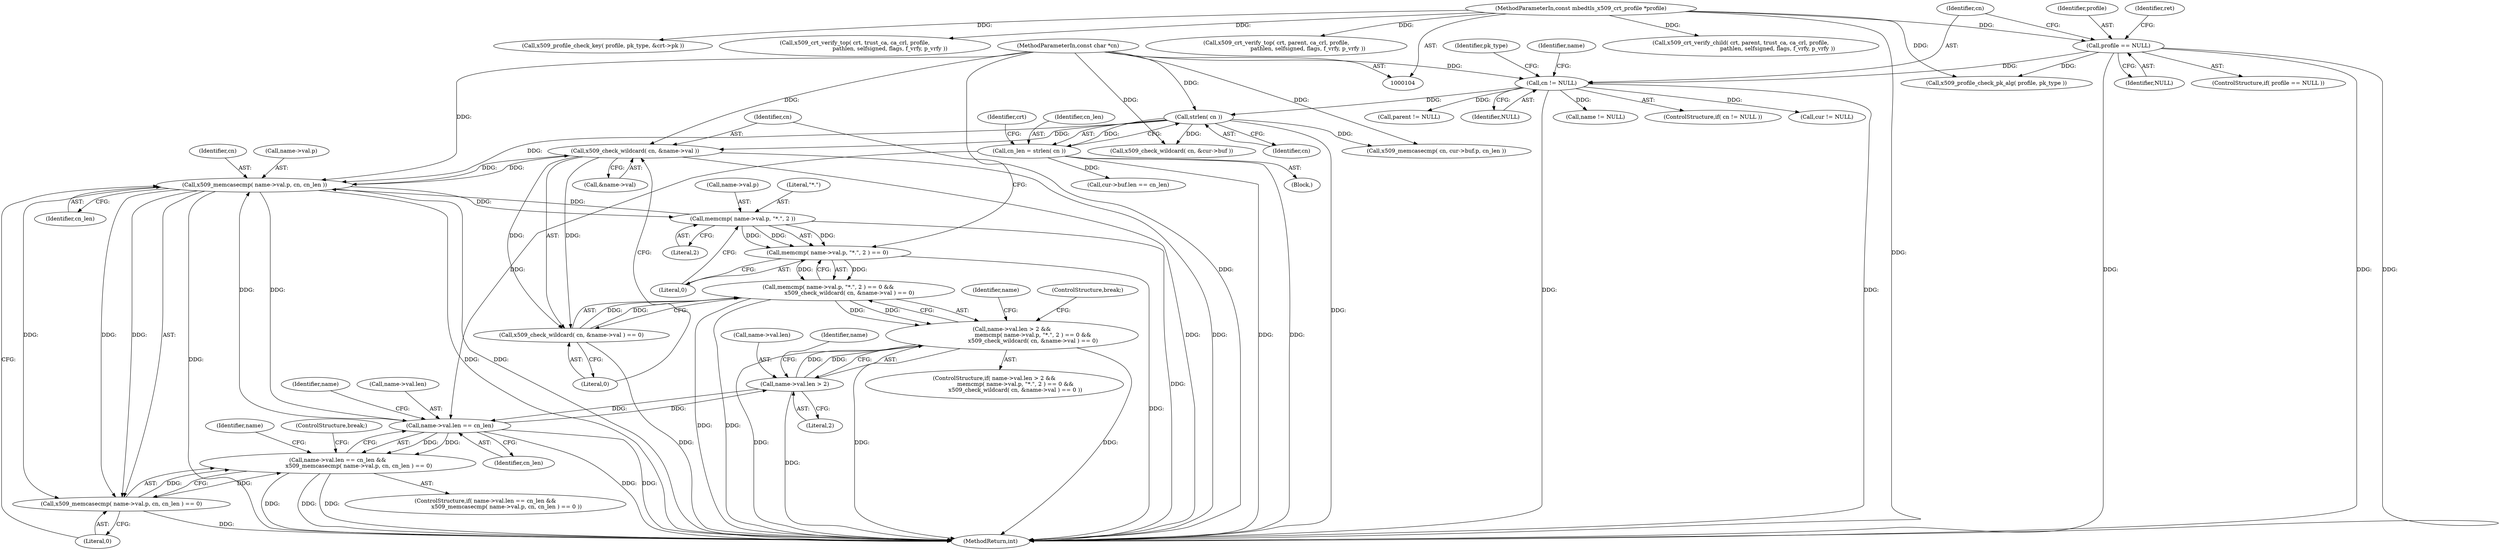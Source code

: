 digraph "0_mbedtls_d15795acd5074e0b44e71f7ede8bdfe1b48591fc@pointer" {
"1000298" [label="(Call,x509_check_wildcard( cn, &name->val ))"];
"1000157" [label="(Call,strlen( cn ))"];
"1000145" [label="(Call,cn != NULL)"];
"1000109" [label="(MethodParameterIn,const char *cn)"];
"1000136" [label="(Call,profile == NULL)"];
"1000108" [label="(MethodParameterIn,const mbedtls_x509_crt_profile *profile)"];
"1000267" [label="(Call,x509_memcasecmp( name->val.p, cn, cn_len ))"];
"1000288" [label="(Call,memcmp( name->val.p, \"*.\", 2 ))"];
"1000298" [label="(Call,x509_check_wildcard( cn, &name->val ))"];
"1000259" [label="(Call,name->val.len == cn_len)"];
"1000279" [label="(Call,name->val.len > 2)"];
"1000155" [label="(Call,cn_len = strlen( cn ))"];
"1000258" [label="(Call,name->val.len == cn_len &&\n                        x509_memcasecmp( name->val.p, cn, cn_len ) == 0)"];
"1000278" [label="(Call,name->val.len > 2 &&\n                        memcmp( name->val.p, \"*.\", 2 ) == 0 &&\n                        x509_check_wildcard( cn, &name->val ) == 0)"];
"1000266" [label="(Call,x509_memcasecmp( name->val.p, cn, cn_len ) == 0)"];
"1000287" [label="(Call,memcmp( name->val.p, \"*.\", 2 ) == 0)"];
"1000286" [label="(Call,memcmp( name->val.p, \"*.\", 2 ) == 0 &&\n                        x509_check_wildcard( cn, &name->val ) == 0)"];
"1000297" [label="(Call,x509_check_wildcard( cn, &name->val ) == 0)"];
"1000258" [label="(Call,name->val.len == cn_len &&\n                        x509_memcasecmp( name->val.p, cn, cn_len ) == 0)"];
"1000282" [label="(Identifier,name)"];
"1000218" [label="(Call,x509_check_wildcard( cn, &cur->buf ))"];
"1000430" [label="(Call,x509_crt_verify_child( crt, parent, trust_ca, ca_crl, profile,\n                                          pathlen, selfsigned, flags, f_vrfy, p_vrfy ))"];
"1000270" [label="(Identifier,name)"];
"1000291" [label="(Identifier,name)"];
"1000148" [label="(Block,)"];
"1000354" [label="(Call,parent != NULL)"];
"1000276" [label="(ControlStructure,break;)"];
"1000267" [label="(Call,x509_memcasecmp( name->val.p, cn, cn_len ))"];
"1000109" [label="(MethodParameterIn,const char *cn)"];
"1000155" [label="(Call,cn_len = strlen( cn ))"];
"1000285" [label="(Literal,2)"];
"1000136" [label="(Call,profile == NULL)"];
"1000273" [label="(Identifier,cn)"];
"1000147" [label="(Identifier,NULL)"];
"1000265" [label="(Identifier,cn_len)"];
"1000187" [label="(Call,x509_memcasecmp( cn, cur->buf.p, cn_len ))"];
"1000260" [label="(Call,name->val.len)"];
"1000138" [label="(Identifier,NULL)"];
"1000145" [label="(Call,cn != NULL)"];
"1000298" [label="(Call,x509_check_wildcard( cn, &name->val ))"];
"1000320" [label="(Identifier,pk_type)"];
"1000279" [label="(Call,name->val.len > 2)"];
"1000338" [label="(Call,x509_profile_check_key( profile, pk_type, &crt->pk ))"];
"1000278" [label="(Call,name->val.len > 2 &&\n                        memcmp( name->val.p, \"*.\", 2 ) == 0 &&\n                        x509_check_wildcard( cn, &name->val ) == 0)"];
"1000179" [label="(Call,cur->buf.len == cn_len)"];
"1000489" [label="(MethodReturn,int)"];
"1000288" [label="(Call,memcmp( name->val.p, \"*.\", 2 ))"];
"1000243" [label="(Call,name != NULL)"];
"1000305" [label="(ControlStructure,break;)"];
"1000450" [label="(Call,x509_crt_verify_top( crt, trust_ca, ca_crl, profile,\n                                        pathlen, selfsigned, flags, f_vrfy, p_vrfy ))"];
"1000144" [label="(ControlStructure,if( cn != NULL ))"];
"1000296" [label="(Literal,0)"];
"1000146" [label="(Identifier,cn)"];
"1000304" [label="(Literal,0)"];
"1000328" [label="(Call,x509_profile_check_pk_alg( profile, pk_type ))"];
"1000135" [label="(ControlStructure,if( profile == NULL ))"];
"1000268" [label="(Call,name->val.p)"];
"1000275" [label="(Literal,0)"];
"1000289" [label="(Call,name->val.p)"];
"1000156" [label="(Identifier,cn_len)"];
"1000307" [label="(Identifier,name)"];
"1000286" [label="(Call,memcmp( name->val.p, \"*.\", 2 ) == 0 &&\n                        x509_check_wildcard( cn, &name->val ) == 0)"];
"1000257" [label="(ControlStructure,if( name->val.len == cn_len &&\n                        x509_memcasecmp( name->val.p, cn, cn_len ) == 0 ))"];
"1000294" [label="(Literal,\"*.\")"];
"1000266" [label="(Call,x509_memcasecmp( name->val.p, cn, cn_len ) == 0)"];
"1000297" [label="(Call,x509_check_wildcard( cn, &name->val ) == 0)"];
"1000299" [label="(Identifier,cn)"];
"1000173" [label="(Call,cur != NULL)"];
"1000259" [label="(Call,name->val.len == cn_len)"];
"1000280" [label="(Call,name->val.len)"];
"1000158" [label="(Identifier,cn)"];
"1000277" [label="(ControlStructure,if( name->val.len > 2 &&\n                        memcmp( name->val.p, \"*.\", 2 ) == 0 &&\n                        x509_check_wildcard( cn, &name->val ) == 0 ))"];
"1000300" [label="(Call,&name->val)"];
"1000162" [label="(Identifier,crt)"];
"1000287" [label="(Call,memcmp( name->val.p, \"*.\", 2 ) == 0)"];
"1000157" [label="(Call,strlen( cn ))"];
"1000150" [label="(Identifier,name)"];
"1000108" [label="(MethodParameterIn,const mbedtls_x509_crt_profile *profile)"];
"1000141" [label="(Identifier,ret)"];
"1000295" [label="(Literal,2)"];
"1000381" [label="(Call,x509_crt_verify_top( crt, parent, ca_crl, profile,\n                                    pathlen, selfsigned, flags, f_vrfy, p_vrfy ))"];
"1000137" [label="(Identifier,profile)"];
"1000274" [label="(Identifier,cn_len)"];
"1000298" -> "1000297"  [label="AST: "];
"1000298" -> "1000300"  [label="CFG: "];
"1000299" -> "1000298"  [label="AST: "];
"1000300" -> "1000298"  [label="AST: "];
"1000304" -> "1000298"  [label="CFG: "];
"1000298" -> "1000489"  [label="DDG: "];
"1000298" -> "1000489"  [label="DDG: "];
"1000298" -> "1000267"  [label="DDG: "];
"1000298" -> "1000297"  [label="DDG: "];
"1000298" -> "1000297"  [label="DDG: "];
"1000157" -> "1000298"  [label="DDG: "];
"1000267" -> "1000298"  [label="DDG: "];
"1000109" -> "1000298"  [label="DDG: "];
"1000157" -> "1000155"  [label="AST: "];
"1000157" -> "1000158"  [label="CFG: "];
"1000158" -> "1000157"  [label="AST: "];
"1000155" -> "1000157"  [label="CFG: "];
"1000157" -> "1000489"  [label="DDG: "];
"1000157" -> "1000155"  [label="DDG: "];
"1000145" -> "1000157"  [label="DDG: "];
"1000109" -> "1000157"  [label="DDG: "];
"1000157" -> "1000187"  [label="DDG: "];
"1000157" -> "1000218"  [label="DDG: "];
"1000157" -> "1000267"  [label="DDG: "];
"1000145" -> "1000144"  [label="AST: "];
"1000145" -> "1000147"  [label="CFG: "];
"1000146" -> "1000145"  [label="AST: "];
"1000147" -> "1000145"  [label="AST: "];
"1000150" -> "1000145"  [label="CFG: "];
"1000320" -> "1000145"  [label="CFG: "];
"1000145" -> "1000489"  [label="DDG: "];
"1000145" -> "1000489"  [label="DDG: "];
"1000109" -> "1000145"  [label="DDG: "];
"1000136" -> "1000145"  [label="DDG: "];
"1000145" -> "1000173"  [label="DDG: "];
"1000145" -> "1000243"  [label="DDG: "];
"1000145" -> "1000354"  [label="DDG: "];
"1000109" -> "1000104"  [label="AST: "];
"1000109" -> "1000489"  [label="DDG: "];
"1000109" -> "1000187"  [label="DDG: "];
"1000109" -> "1000218"  [label="DDG: "];
"1000109" -> "1000267"  [label="DDG: "];
"1000136" -> "1000135"  [label="AST: "];
"1000136" -> "1000138"  [label="CFG: "];
"1000137" -> "1000136"  [label="AST: "];
"1000138" -> "1000136"  [label="AST: "];
"1000141" -> "1000136"  [label="CFG: "];
"1000146" -> "1000136"  [label="CFG: "];
"1000136" -> "1000489"  [label="DDG: "];
"1000136" -> "1000489"  [label="DDG: "];
"1000136" -> "1000489"  [label="DDG: "];
"1000108" -> "1000136"  [label="DDG: "];
"1000136" -> "1000328"  [label="DDG: "];
"1000108" -> "1000104"  [label="AST: "];
"1000108" -> "1000489"  [label="DDG: "];
"1000108" -> "1000328"  [label="DDG: "];
"1000108" -> "1000338"  [label="DDG: "];
"1000108" -> "1000381"  [label="DDG: "];
"1000108" -> "1000430"  [label="DDG: "];
"1000108" -> "1000450"  [label="DDG: "];
"1000267" -> "1000266"  [label="AST: "];
"1000267" -> "1000274"  [label="CFG: "];
"1000268" -> "1000267"  [label="AST: "];
"1000273" -> "1000267"  [label="AST: "];
"1000274" -> "1000267"  [label="AST: "];
"1000275" -> "1000267"  [label="CFG: "];
"1000267" -> "1000489"  [label="DDG: "];
"1000267" -> "1000489"  [label="DDG: "];
"1000267" -> "1000489"  [label="DDG: "];
"1000267" -> "1000259"  [label="DDG: "];
"1000267" -> "1000266"  [label="DDG: "];
"1000267" -> "1000266"  [label="DDG: "];
"1000267" -> "1000266"  [label="DDG: "];
"1000288" -> "1000267"  [label="DDG: "];
"1000259" -> "1000267"  [label="DDG: "];
"1000267" -> "1000288"  [label="DDG: "];
"1000288" -> "1000287"  [label="AST: "];
"1000288" -> "1000295"  [label="CFG: "];
"1000289" -> "1000288"  [label="AST: "];
"1000294" -> "1000288"  [label="AST: "];
"1000295" -> "1000288"  [label="AST: "];
"1000296" -> "1000288"  [label="CFG: "];
"1000288" -> "1000489"  [label="DDG: "];
"1000288" -> "1000287"  [label="DDG: "];
"1000288" -> "1000287"  [label="DDG: "];
"1000288" -> "1000287"  [label="DDG: "];
"1000259" -> "1000258"  [label="AST: "];
"1000259" -> "1000265"  [label="CFG: "];
"1000260" -> "1000259"  [label="AST: "];
"1000265" -> "1000259"  [label="AST: "];
"1000270" -> "1000259"  [label="CFG: "];
"1000258" -> "1000259"  [label="CFG: "];
"1000259" -> "1000489"  [label="DDG: "];
"1000259" -> "1000489"  [label="DDG: "];
"1000259" -> "1000258"  [label="DDG: "];
"1000259" -> "1000258"  [label="DDG: "];
"1000279" -> "1000259"  [label="DDG: "];
"1000155" -> "1000259"  [label="DDG: "];
"1000259" -> "1000279"  [label="DDG: "];
"1000279" -> "1000278"  [label="AST: "];
"1000279" -> "1000285"  [label="CFG: "];
"1000280" -> "1000279"  [label="AST: "];
"1000285" -> "1000279"  [label="AST: "];
"1000291" -> "1000279"  [label="CFG: "];
"1000278" -> "1000279"  [label="CFG: "];
"1000279" -> "1000489"  [label="DDG: "];
"1000279" -> "1000278"  [label="DDG: "];
"1000279" -> "1000278"  [label="DDG: "];
"1000155" -> "1000148"  [label="AST: "];
"1000156" -> "1000155"  [label="AST: "];
"1000162" -> "1000155"  [label="CFG: "];
"1000155" -> "1000489"  [label="DDG: "];
"1000155" -> "1000489"  [label="DDG: "];
"1000155" -> "1000179"  [label="DDG: "];
"1000258" -> "1000257"  [label="AST: "];
"1000258" -> "1000266"  [label="CFG: "];
"1000266" -> "1000258"  [label="AST: "];
"1000276" -> "1000258"  [label="CFG: "];
"1000282" -> "1000258"  [label="CFG: "];
"1000258" -> "1000489"  [label="DDG: "];
"1000258" -> "1000489"  [label="DDG: "];
"1000258" -> "1000489"  [label="DDG: "];
"1000266" -> "1000258"  [label="DDG: "];
"1000266" -> "1000258"  [label="DDG: "];
"1000278" -> "1000277"  [label="AST: "];
"1000278" -> "1000286"  [label="CFG: "];
"1000286" -> "1000278"  [label="AST: "];
"1000305" -> "1000278"  [label="CFG: "];
"1000307" -> "1000278"  [label="CFG: "];
"1000278" -> "1000489"  [label="DDG: "];
"1000278" -> "1000489"  [label="DDG: "];
"1000278" -> "1000489"  [label="DDG: "];
"1000286" -> "1000278"  [label="DDG: "];
"1000286" -> "1000278"  [label="DDG: "];
"1000266" -> "1000275"  [label="CFG: "];
"1000275" -> "1000266"  [label="AST: "];
"1000266" -> "1000489"  [label="DDG: "];
"1000287" -> "1000286"  [label="AST: "];
"1000287" -> "1000296"  [label="CFG: "];
"1000296" -> "1000287"  [label="AST: "];
"1000299" -> "1000287"  [label="CFG: "];
"1000286" -> "1000287"  [label="CFG: "];
"1000287" -> "1000489"  [label="DDG: "];
"1000287" -> "1000286"  [label="DDG: "];
"1000287" -> "1000286"  [label="DDG: "];
"1000286" -> "1000297"  [label="CFG: "];
"1000297" -> "1000286"  [label="AST: "];
"1000286" -> "1000489"  [label="DDG: "];
"1000286" -> "1000489"  [label="DDG: "];
"1000297" -> "1000286"  [label="DDG: "];
"1000297" -> "1000286"  [label="DDG: "];
"1000297" -> "1000304"  [label="CFG: "];
"1000304" -> "1000297"  [label="AST: "];
"1000297" -> "1000489"  [label="DDG: "];
}
